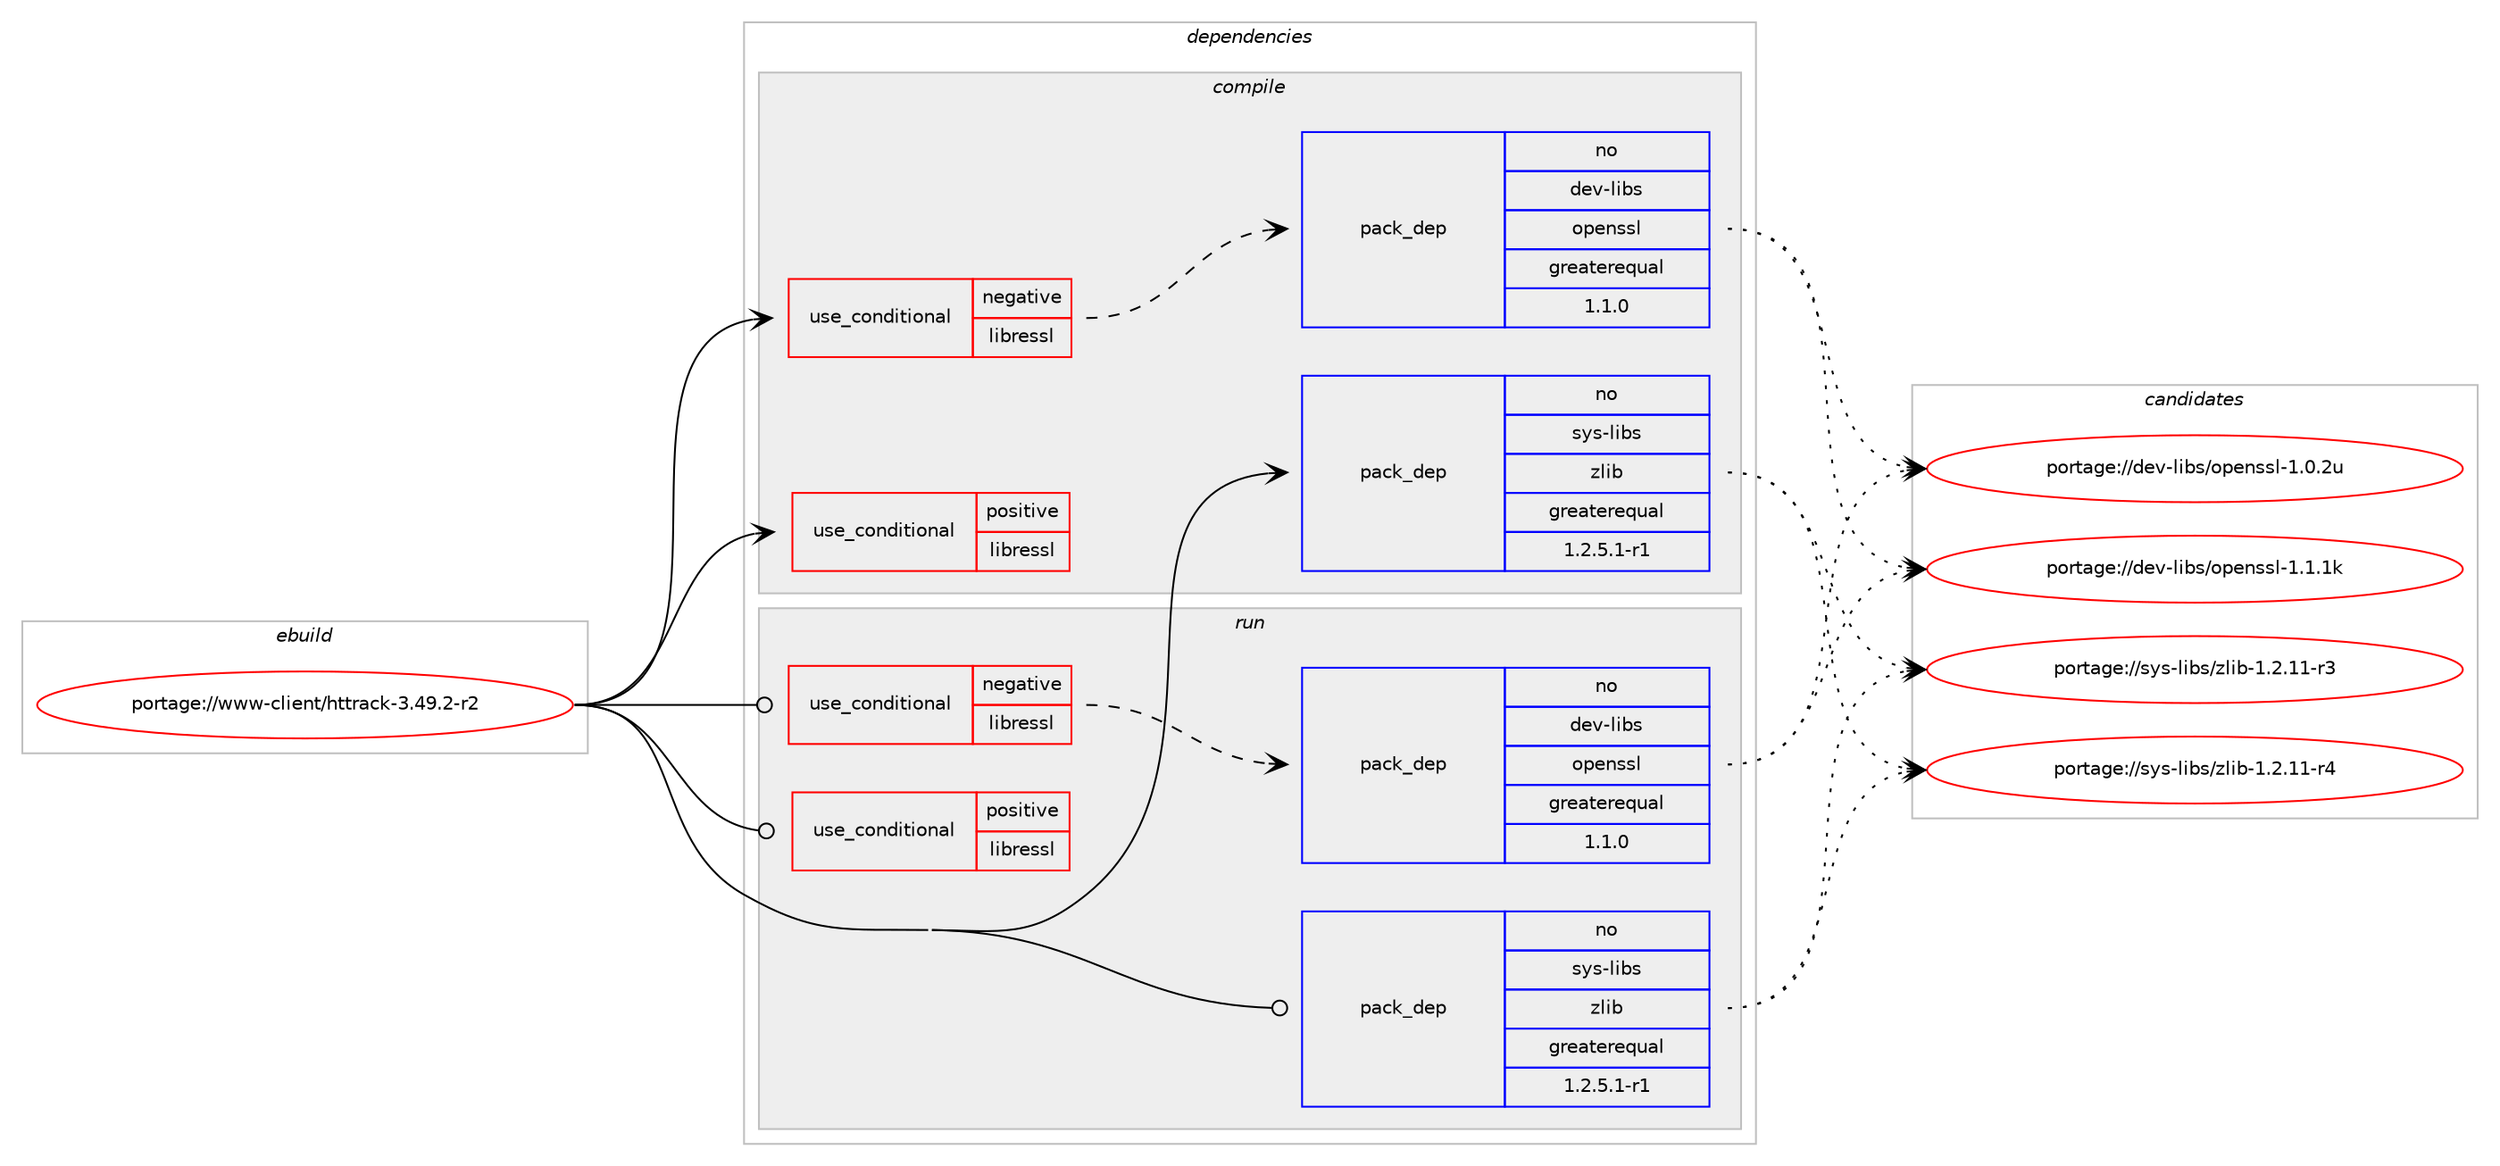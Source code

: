 digraph prolog {

# *************
# Graph options
# *************

newrank=true;
concentrate=true;
compound=true;
graph [rankdir=LR,fontname=Helvetica,fontsize=10,ranksep=1.5];#, ranksep=2.5, nodesep=0.2];
edge  [arrowhead=vee];
node  [fontname=Helvetica,fontsize=10];

# **********
# The ebuild
# **********

subgraph cluster_leftcol {
color=gray;
rank=same;
label=<<i>ebuild</i>>;
id [label="portage://www-client/httrack-3.49.2-r2", color=red, width=4, href="../www-client/httrack-3.49.2-r2.svg"];
}

# ****************
# The dependencies
# ****************

subgraph cluster_midcol {
color=gray;
label=<<i>dependencies</i>>;
subgraph cluster_compile {
fillcolor="#eeeeee";
style=filled;
label=<<i>compile</i>>;
subgraph cond1066 {
dependency2759 [label=<<TABLE BORDER="0" CELLBORDER="1" CELLSPACING="0" CELLPADDING="4"><TR><TD ROWSPAN="3" CELLPADDING="10">use_conditional</TD></TR><TR><TD>negative</TD></TR><TR><TD>libressl</TD></TR></TABLE>>, shape=none, color=red];
subgraph pack1627 {
dependency2760 [label=<<TABLE BORDER="0" CELLBORDER="1" CELLSPACING="0" CELLPADDING="4" WIDTH="220"><TR><TD ROWSPAN="6" CELLPADDING="30">pack_dep</TD></TR><TR><TD WIDTH="110">no</TD></TR><TR><TD>dev-libs</TD></TR><TR><TD>openssl</TD></TR><TR><TD>greaterequal</TD></TR><TR><TD>1.1.0</TD></TR></TABLE>>, shape=none, color=blue];
}
dependency2759:e -> dependency2760:w [weight=20,style="dashed",arrowhead="vee"];
}
id:e -> dependency2759:w [weight=20,style="solid",arrowhead="vee"];
subgraph cond1067 {
dependency2761 [label=<<TABLE BORDER="0" CELLBORDER="1" CELLSPACING="0" CELLPADDING="4"><TR><TD ROWSPAN="3" CELLPADDING="10">use_conditional</TD></TR><TR><TD>positive</TD></TR><TR><TD>libressl</TD></TR></TABLE>>, shape=none, color=red];
# *** BEGIN UNKNOWN DEPENDENCY TYPE (TODO) ***
# dependency2761 -> package_dependency(portage://www-client/httrack-3.49.2-r2,install,no,dev-libs,libressl,none,[,,],[],[])
# *** END UNKNOWN DEPENDENCY TYPE (TODO) ***

}
id:e -> dependency2761:w [weight=20,style="solid",arrowhead="vee"];
subgraph pack1628 {
dependency2762 [label=<<TABLE BORDER="0" CELLBORDER="1" CELLSPACING="0" CELLPADDING="4" WIDTH="220"><TR><TD ROWSPAN="6" CELLPADDING="30">pack_dep</TD></TR><TR><TD WIDTH="110">no</TD></TR><TR><TD>sys-libs</TD></TR><TR><TD>zlib</TD></TR><TR><TD>greaterequal</TD></TR><TR><TD>1.2.5.1-r1</TD></TR></TABLE>>, shape=none, color=blue];
}
id:e -> dependency2762:w [weight=20,style="solid",arrowhead="vee"];
}
subgraph cluster_compileandrun {
fillcolor="#eeeeee";
style=filled;
label=<<i>compile and run</i>>;
}
subgraph cluster_run {
fillcolor="#eeeeee";
style=filled;
label=<<i>run</i>>;
subgraph cond1068 {
dependency2763 [label=<<TABLE BORDER="0" CELLBORDER="1" CELLSPACING="0" CELLPADDING="4"><TR><TD ROWSPAN="3" CELLPADDING="10">use_conditional</TD></TR><TR><TD>negative</TD></TR><TR><TD>libressl</TD></TR></TABLE>>, shape=none, color=red];
subgraph pack1629 {
dependency2764 [label=<<TABLE BORDER="0" CELLBORDER="1" CELLSPACING="0" CELLPADDING="4" WIDTH="220"><TR><TD ROWSPAN="6" CELLPADDING="30">pack_dep</TD></TR><TR><TD WIDTH="110">no</TD></TR><TR><TD>dev-libs</TD></TR><TR><TD>openssl</TD></TR><TR><TD>greaterequal</TD></TR><TR><TD>1.1.0</TD></TR></TABLE>>, shape=none, color=blue];
}
dependency2763:e -> dependency2764:w [weight=20,style="dashed",arrowhead="vee"];
}
id:e -> dependency2763:w [weight=20,style="solid",arrowhead="odot"];
subgraph cond1069 {
dependency2765 [label=<<TABLE BORDER="0" CELLBORDER="1" CELLSPACING="0" CELLPADDING="4"><TR><TD ROWSPAN="3" CELLPADDING="10">use_conditional</TD></TR><TR><TD>positive</TD></TR><TR><TD>libressl</TD></TR></TABLE>>, shape=none, color=red];
# *** BEGIN UNKNOWN DEPENDENCY TYPE (TODO) ***
# dependency2765 -> package_dependency(portage://www-client/httrack-3.49.2-r2,run,no,dev-libs,libressl,none,[,,],[],[])
# *** END UNKNOWN DEPENDENCY TYPE (TODO) ***

}
id:e -> dependency2765:w [weight=20,style="solid",arrowhead="odot"];
subgraph pack1630 {
dependency2766 [label=<<TABLE BORDER="0" CELLBORDER="1" CELLSPACING="0" CELLPADDING="4" WIDTH="220"><TR><TD ROWSPAN="6" CELLPADDING="30">pack_dep</TD></TR><TR><TD WIDTH="110">no</TD></TR><TR><TD>sys-libs</TD></TR><TR><TD>zlib</TD></TR><TR><TD>greaterequal</TD></TR><TR><TD>1.2.5.1-r1</TD></TR></TABLE>>, shape=none, color=blue];
}
id:e -> dependency2766:w [weight=20,style="solid",arrowhead="odot"];
}
}

# **************
# The candidates
# **************

subgraph cluster_choices {
rank=same;
color=gray;
label=<<i>candidates</i>>;

subgraph choice1627 {
color=black;
nodesep=1;
choice100101118451081059811547111112101110115115108454946484650117 [label="portage://dev-libs/openssl-1.0.2u", color=red, width=4,href="../dev-libs/openssl-1.0.2u.svg"];
choice100101118451081059811547111112101110115115108454946494649107 [label="portage://dev-libs/openssl-1.1.1k", color=red, width=4,href="../dev-libs/openssl-1.1.1k.svg"];
dependency2760:e -> choice100101118451081059811547111112101110115115108454946484650117:w [style=dotted,weight="100"];
dependency2760:e -> choice100101118451081059811547111112101110115115108454946494649107:w [style=dotted,weight="100"];
}
subgraph choice1628 {
color=black;
nodesep=1;
choice11512111545108105981154712210810598454946504649494511451 [label="portage://sys-libs/zlib-1.2.11-r3", color=red, width=4,href="../sys-libs/zlib-1.2.11-r3.svg"];
choice11512111545108105981154712210810598454946504649494511452 [label="portage://sys-libs/zlib-1.2.11-r4", color=red, width=4,href="../sys-libs/zlib-1.2.11-r4.svg"];
dependency2762:e -> choice11512111545108105981154712210810598454946504649494511451:w [style=dotted,weight="100"];
dependency2762:e -> choice11512111545108105981154712210810598454946504649494511452:w [style=dotted,weight="100"];
}
subgraph choice1629 {
color=black;
nodesep=1;
choice100101118451081059811547111112101110115115108454946484650117 [label="portage://dev-libs/openssl-1.0.2u", color=red, width=4,href="../dev-libs/openssl-1.0.2u.svg"];
choice100101118451081059811547111112101110115115108454946494649107 [label="portage://dev-libs/openssl-1.1.1k", color=red, width=4,href="../dev-libs/openssl-1.1.1k.svg"];
dependency2764:e -> choice100101118451081059811547111112101110115115108454946484650117:w [style=dotted,weight="100"];
dependency2764:e -> choice100101118451081059811547111112101110115115108454946494649107:w [style=dotted,weight="100"];
}
subgraph choice1630 {
color=black;
nodesep=1;
choice11512111545108105981154712210810598454946504649494511451 [label="portage://sys-libs/zlib-1.2.11-r3", color=red, width=4,href="../sys-libs/zlib-1.2.11-r3.svg"];
choice11512111545108105981154712210810598454946504649494511452 [label="portage://sys-libs/zlib-1.2.11-r4", color=red, width=4,href="../sys-libs/zlib-1.2.11-r4.svg"];
dependency2766:e -> choice11512111545108105981154712210810598454946504649494511451:w [style=dotted,weight="100"];
dependency2766:e -> choice11512111545108105981154712210810598454946504649494511452:w [style=dotted,weight="100"];
}
}

}
